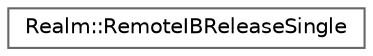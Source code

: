 digraph "Graphical Class Hierarchy"
{
 // LATEX_PDF_SIZE
  bgcolor="transparent";
  edge [fontname=Helvetica,fontsize=10,labelfontname=Helvetica,labelfontsize=10];
  node [fontname=Helvetica,fontsize=10,shape=box,height=0.2,width=0.4];
  rankdir="LR";
  Node0 [id="Node000000",label="Realm::RemoteIBReleaseSingle",height=0.2,width=0.4,color="grey40", fillcolor="white", style="filled",URL="$structRealm_1_1RemoteIBReleaseSingle.html",tooltip=" "];
}
